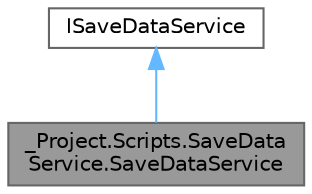 digraph "_Project.Scripts.SaveDataService.SaveDataService"
{
 // LATEX_PDF_SIZE
  bgcolor="transparent";
  edge [fontname=Helvetica,fontsize=10,labelfontname=Helvetica,labelfontsize=10];
  node [fontname=Helvetica,fontsize=10,shape=box,height=0.2,width=0.4];
  Node1 [id="Node000001",label="_Project.Scripts.SaveData\lService.SaveDataService",height=0.2,width=0.4,color="gray40", fillcolor="grey60", style="filled", fontcolor="black",tooltip="Класс, отвечающий за работу с сохраненными данными"];
  Node2 -> Node1 [id="edge1_Node000001_Node000002",dir="back",color="steelblue1",style="solid",tooltip=" "];
  Node2 [id="Node000002",label="ISaveDataService",height=0.2,width=0.4,color="gray40", fillcolor="white", style="filled",URL="$interface___project_1_1_scripts_1_1_save_data_service_1_1_interfaces_1_1_i_save_data_service.html",tooltip="Интерфейс, отвечающий за работу с сохраненными данными"];
}
